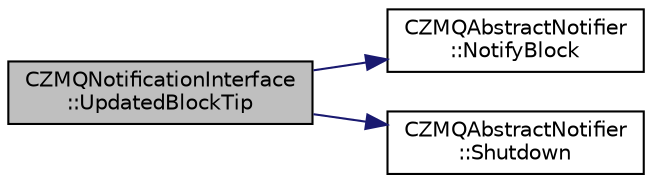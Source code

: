 digraph "CZMQNotificationInterface::UpdatedBlockTip"
{
  edge [fontname="Helvetica",fontsize="10",labelfontname="Helvetica",labelfontsize="10"];
  node [fontname="Helvetica",fontsize="10",shape=record];
  rankdir="LR";
  Node26 [label="CZMQNotificationInterface\l::UpdatedBlockTip",height=0.2,width=0.4,color="black", fillcolor="grey75", style="filled", fontcolor="black"];
  Node26 -> Node27 [color="midnightblue",fontsize="10",style="solid",fontname="Helvetica"];
  Node27 [label="CZMQAbstractNotifier\l::NotifyBlock",height=0.2,width=0.4,color="black", fillcolor="white", style="filled",URL="$class_c_z_m_q_abstract_notifier.html#a85c604b1fb2559c98b04a4c885b96192"];
  Node26 -> Node28 [color="midnightblue",fontsize="10",style="solid",fontname="Helvetica"];
  Node28 [label="CZMQAbstractNotifier\l::Shutdown",height=0.2,width=0.4,color="black", fillcolor="white", style="filled",URL="$class_c_z_m_q_abstract_notifier.html#a08713a9b91625eb86b400523fef3b2c6"];
}
